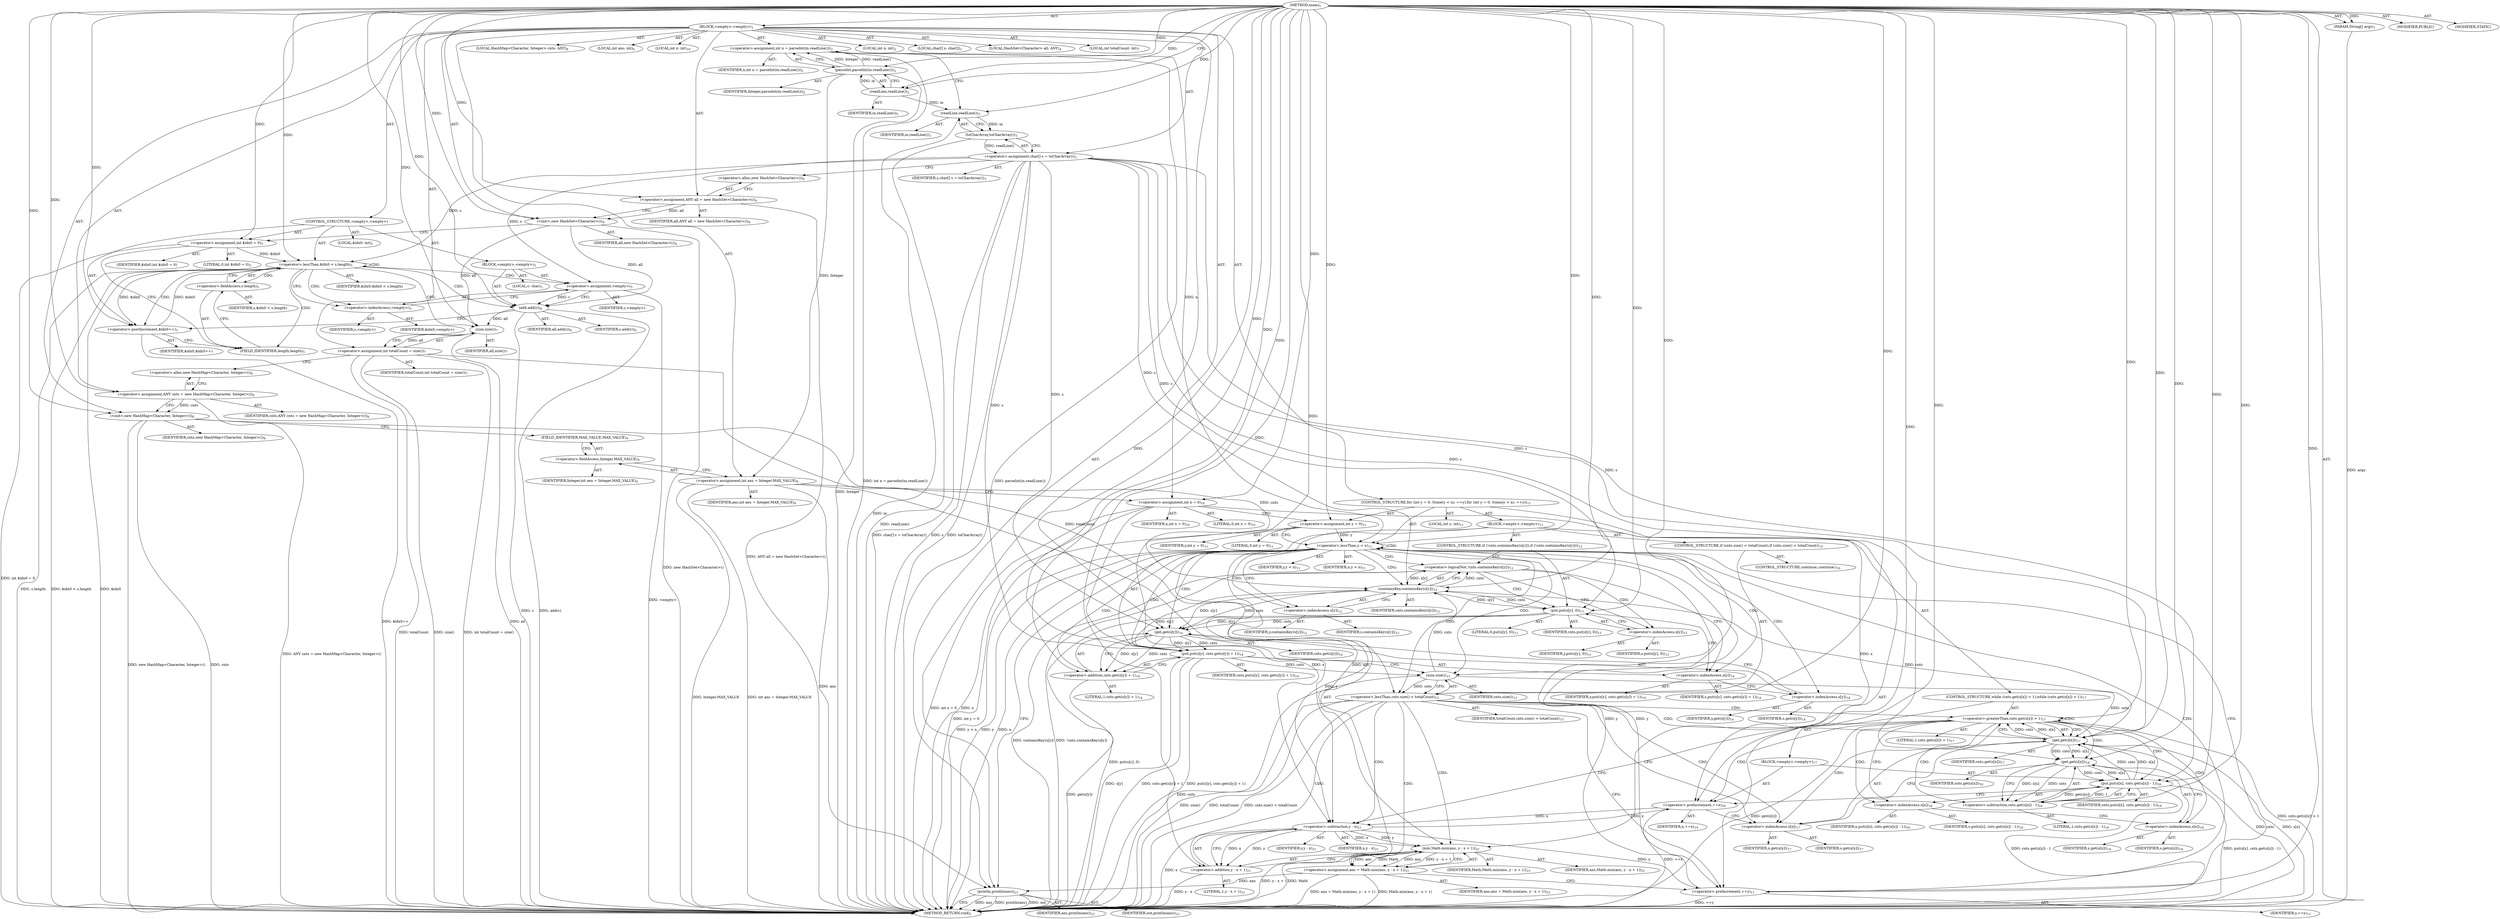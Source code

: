 digraph "main" {  
"21" [label = <(METHOD,main)<SUB>1</SUB>> ]
"22" [label = <(PARAM,String[] args)<SUB>1</SUB>> ]
"23" [label = <(BLOCK,&lt;empty&gt;,&lt;empty&gt;)<SUB>1</SUB>> ]
"24" [label = <(LOCAL,int n: int)<SUB>2</SUB>> ]
"25" [label = <(&lt;operator&gt;.assignment,int n = parseInt(in.readLine()))<SUB>2</SUB>> ]
"26" [label = <(IDENTIFIER,n,int n = parseInt(in.readLine()))<SUB>2</SUB>> ]
"27" [label = <(parseInt,parseInt(in.readLine()))<SUB>2</SUB>> ]
"28" [label = <(IDENTIFIER,Integer,parseInt(in.readLine()))<SUB>2</SUB>> ]
"29" [label = <(readLine,readLine())<SUB>2</SUB>> ]
"30" [label = <(IDENTIFIER,in,readLine())<SUB>2</SUB>> ]
"31" [label = <(LOCAL,char[] s: char[])<SUB>3</SUB>> ]
"32" [label = <(&lt;operator&gt;.assignment,char[] s = toCharArray())<SUB>3</SUB>> ]
"33" [label = <(IDENTIFIER,s,char[] s = toCharArray())<SUB>3</SUB>> ]
"34" [label = <(toCharArray,toCharArray())<SUB>3</SUB>> ]
"35" [label = <(readLine,readLine())<SUB>3</SUB>> ]
"36" [label = <(IDENTIFIER,in,readLine())<SUB>3</SUB>> ]
"4" [label = <(LOCAL,HashSet&lt;Character&gt; all: ANY)<SUB>4</SUB>> ]
"37" [label = <(&lt;operator&gt;.assignment,ANY all = new HashSet&lt;Character&gt;())<SUB>4</SUB>> ]
"38" [label = <(IDENTIFIER,all,ANY all = new HashSet&lt;Character&gt;())<SUB>4</SUB>> ]
"39" [label = <(&lt;operator&gt;.alloc,new HashSet&lt;Character&gt;())<SUB>4</SUB>> ]
"40" [label = <(&lt;init&gt;,new HashSet&lt;Character&gt;())<SUB>4</SUB>> ]
"3" [label = <(IDENTIFIER,all,new HashSet&lt;Character&gt;())<SUB>4</SUB>> ]
"41" [label = <(CONTROL_STRUCTURE,&lt;empty&gt;,&lt;empty&gt;)> ]
"42" [label = <(LOCAL,$idx0: int)<SUB>5</SUB>> ]
"43" [label = <(&lt;operator&gt;.assignment,int $idx0 = 0)<SUB>5</SUB>> ]
"44" [label = <(IDENTIFIER,$idx0,int $idx0 = 0)> ]
"45" [label = <(LITERAL,0,int $idx0 = 0)<SUB>5</SUB>> ]
"46" [label = <(&lt;operator&gt;.lessThan,$idx0 &lt; s.length)<SUB>5</SUB>> ]
"47" [label = <(IDENTIFIER,$idx0,$idx0 &lt; s.length)> ]
"48" [label = <(&lt;operator&gt;.fieldAccess,s.length)<SUB>5</SUB>> ]
"49" [label = <(IDENTIFIER,s,$idx0 &lt; s.length)> ]
"50" [label = <(FIELD_IDENTIFIER,length,length)<SUB>5</SUB>> ]
"51" [label = <(&lt;operator&gt;.postIncrement,$idx0++)<SUB>5</SUB>> ]
"52" [label = <(IDENTIFIER,$idx0,$idx0++)> ]
"53" [label = <(BLOCK,&lt;empty&gt;,&lt;empty&gt;)<SUB>5</SUB>> ]
"54" [label = <(LOCAL,c: char)<SUB>5</SUB>> ]
"55" [label = <(&lt;operator&gt;.assignment,&lt;empty&gt;)<SUB>5</SUB>> ]
"56" [label = <(IDENTIFIER,c,&lt;empty&gt;)> ]
"57" [label = <(&lt;operator&gt;.indexAccess,&lt;empty&gt;)<SUB>5</SUB>> ]
"58" [label = <(IDENTIFIER,s,&lt;empty&gt;)> ]
"59" [label = <(IDENTIFIER,$idx0,&lt;empty&gt;)> ]
"60" [label = <(add,add(c))<SUB>6</SUB>> ]
"61" [label = <(IDENTIFIER,all,add(c))<SUB>6</SUB>> ]
"62" [label = <(IDENTIFIER,c,add(c))<SUB>6</SUB>> ]
"63" [label = <(LOCAL,int totalCount: int)<SUB>7</SUB>> ]
"64" [label = <(&lt;operator&gt;.assignment,int totalCount = size())<SUB>7</SUB>> ]
"65" [label = <(IDENTIFIER,totalCount,int totalCount = size())<SUB>7</SUB>> ]
"66" [label = <(size,size())<SUB>7</SUB>> ]
"67" [label = <(IDENTIFIER,all,size())<SUB>7</SUB>> ]
"6" [label = <(LOCAL,HashMap&lt;Character, Integer&gt; cnts: ANY)<SUB>8</SUB>> ]
"68" [label = <(&lt;operator&gt;.assignment,ANY cnts = new HashMap&lt;Character, Integer&gt;())<SUB>8</SUB>> ]
"69" [label = <(IDENTIFIER,cnts,ANY cnts = new HashMap&lt;Character, Integer&gt;())<SUB>8</SUB>> ]
"70" [label = <(&lt;operator&gt;.alloc,new HashMap&lt;Character, Integer&gt;())<SUB>8</SUB>> ]
"71" [label = <(&lt;init&gt;,new HashMap&lt;Character, Integer&gt;())<SUB>8</SUB>> ]
"5" [label = <(IDENTIFIER,cnts,new HashMap&lt;Character, Integer&gt;())<SUB>8</SUB>> ]
"72" [label = <(LOCAL,int ans: int)<SUB>9</SUB>> ]
"73" [label = <(&lt;operator&gt;.assignment,int ans = Integer.MAX_VALUE)<SUB>9</SUB>> ]
"74" [label = <(IDENTIFIER,ans,int ans = Integer.MAX_VALUE)<SUB>9</SUB>> ]
"75" [label = <(&lt;operator&gt;.fieldAccess,Integer.MAX_VALUE)<SUB>9</SUB>> ]
"76" [label = <(IDENTIFIER,Integer,int ans = Integer.MAX_VALUE)<SUB>9</SUB>> ]
"77" [label = <(FIELD_IDENTIFIER,MAX_VALUE,MAX_VALUE)<SUB>9</SUB>> ]
"78" [label = <(LOCAL,int x: int)<SUB>10</SUB>> ]
"79" [label = <(&lt;operator&gt;.assignment,int x = 0)<SUB>10</SUB>> ]
"80" [label = <(IDENTIFIER,x,int x = 0)<SUB>10</SUB>> ]
"81" [label = <(LITERAL,0,int x = 0)<SUB>10</SUB>> ]
"82" [label = <(CONTROL_STRUCTURE,for (int y = 0; Some(y &lt; n); ++y),for (int y = 0; Some(y &lt; n); ++y))<SUB>11</SUB>> ]
"83" [label = <(LOCAL,int y: int)<SUB>11</SUB>> ]
"84" [label = <(&lt;operator&gt;.assignment,int y = 0)<SUB>11</SUB>> ]
"85" [label = <(IDENTIFIER,y,int y = 0)<SUB>11</SUB>> ]
"86" [label = <(LITERAL,0,int y = 0)<SUB>11</SUB>> ]
"87" [label = <(&lt;operator&gt;.lessThan,y &lt; n)<SUB>11</SUB>> ]
"88" [label = <(IDENTIFIER,y,y &lt; n)<SUB>11</SUB>> ]
"89" [label = <(IDENTIFIER,n,y &lt; n)<SUB>11</SUB>> ]
"90" [label = <(&lt;operator&gt;.preIncrement,++y)<SUB>11</SUB>> ]
"91" [label = <(IDENTIFIER,y,++y)<SUB>11</SUB>> ]
"92" [label = <(BLOCK,&lt;empty&gt;,&lt;empty&gt;)<SUB>11</SUB>> ]
"93" [label = <(CONTROL_STRUCTURE,if (!cnts.containsKey(s[y])),if (!cnts.containsKey(s[y])))<SUB>12</SUB>> ]
"94" [label = <(&lt;operator&gt;.logicalNot,!cnts.containsKey(s[y]))<SUB>12</SUB>> ]
"95" [label = <(containsKey,containsKey(s[y]))<SUB>12</SUB>> ]
"96" [label = <(IDENTIFIER,cnts,containsKey(s[y]))<SUB>12</SUB>> ]
"97" [label = <(&lt;operator&gt;.indexAccess,s[y])<SUB>12</SUB>> ]
"98" [label = <(IDENTIFIER,s,containsKey(s[y]))<SUB>12</SUB>> ]
"99" [label = <(IDENTIFIER,y,containsKey(s[y]))<SUB>12</SUB>> ]
"100" [label = <(put,put(s[y], 0))<SUB>13</SUB>> ]
"101" [label = <(IDENTIFIER,cnts,put(s[y], 0))<SUB>13</SUB>> ]
"102" [label = <(&lt;operator&gt;.indexAccess,s[y])<SUB>13</SUB>> ]
"103" [label = <(IDENTIFIER,s,put(s[y], 0))<SUB>13</SUB>> ]
"104" [label = <(IDENTIFIER,y,put(s[y], 0))<SUB>13</SUB>> ]
"105" [label = <(LITERAL,0,put(s[y], 0))<SUB>13</SUB>> ]
"106" [label = <(put,put(s[y], cnts.get(s[y]) + 1))<SUB>14</SUB>> ]
"107" [label = <(IDENTIFIER,cnts,put(s[y], cnts.get(s[y]) + 1))<SUB>14</SUB>> ]
"108" [label = <(&lt;operator&gt;.indexAccess,s[y])<SUB>14</SUB>> ]
"109" [label = <(IDENTIFIER,s,put(s[y], cnts.get(s[y]) + 1))<SUB>14</SUB>> ]
"110" [label = <(IDENTIFIER,y,put(s[y], cnts.get(s[y]) + 1))<SUB>14</SUB>> ]
"111" [label = <(&lt;operator&gt;.addition,cnts.get(s[y]) + 1)<SUB>14</SUB>> ]
"112" [label = <(get,get(s[y]))<SUB>14</SUB>> ]
"113" [label = <(IDENTIFIER,cnts,get(s[y]))<SUB>14</SUB>> ]
"114" [label = <(&lt;operator&gt;.indexAccess,s[y])<SUB>14</SUB>> ]
"115" [label = <(IDENTIFIER,s,get(s[y]))<SUB>14</SUB>> ]
"116" [label = <(IDENTIFIER,y,get(s[y]))<SUB>14</SUB>> ]
"117" [label = <(LITERAL,1,cnts.get(s[y]) + 1)<SUB>14</SUB>> ]
"118" [label = <(CONTROL_STRUCTURE,if (cnts.size() &lt; totalCount),if (cnts.size() &lt; totalCount))<SUB>15</SUB>> ]
"119" [label = <(&lt;operator&gt;.lessThan,cnts.size() &lt; totalCount)<SUB>15</SUB>> ]
"120" [label = <(size,size())<SUB>15</SUB>> ]
"121" [label = <(IDENTIFIER,cnts,size())<SUB>15</SUB>> ]
"122" [label = <(IDENTIFIER,totalCount,cnts.size() &lt; totalCount)<SUB>15</SUB>> ]
"123" [label = <(CONTROL_STRUCTURE,continue;,continue;)<SUB>16</SUB>> ]
"124" [label = <(CONTROL_STRUCTURE,while (cnts.get(s[x]) &gt; 1),while (cnts.get(s[x]) &gt; 1))<SUB>17</SUB>> ]
"125" [label = <(&lt;operator&gt;.greaterThan,cnts.get(s[x]) &gt; 1)<SUB>17</SUB>> ]
"126" [label = <(get,get(s[x]))<SUB>17</SUB>> ]
"127" [label = <(IDENTIFIER,cnts,get(s[x]))<SUB>17</SUB>> ]
"128" [label = <(&lt;operator&gt;.indexAccess,s[x])<SUB>17</SUB>> ]
"129" [label = <(IDENTIFIER,s,get(s[x]))<SUB>17</SUB>> ]
"130" [label = <(IDENTIFIER,x,get(s[x]))<SUB>17</SUB>> ]
"131" [label = <(LITERAL,1,cnts.get(s[x]) &gt; 1)<SUB>17</SUB>> ]
"132" [label = <(BLOCK,&lt;empty&gt;,&lt;empty&gt;)<SUB>17</SUB>> ]
"133" [label = <(put,put(s[x], cnts.get(s[x]) - 1))<SUB>18</SUB>> ]
"134" [label = <(IDENTIFIER,cnts,put(s[x], cnts.get(s[x]) - 1))<SUB>18</SUB>> ]
"135" [label = <(&lt;operator&gt;.indexAccess,s[x])<SUB>18</SUB>> ]
"136" [label = <(IDENTIFIER,s,put(s[x], cnts.get(s[x]) - 1))<SUB>18</SUB>> ]
"137" [label = <(IDENTIFIER,x,put(s[x], cnts.get(s[x]) - 1))<SUB>18</SUB>> ]
"138" [label = <(&lt;operator&gt;.subtraction,cnts.get(s[x]) - 1)<SUB>18</SUB>> ]
"139" [label = <(get,get(s[x]))<SUB>18</SUB>> ]
"140" [label = <(IDENTIFIER,cnts,get(s[x]))<SUB>18</SUB>> ]
"141" [label = <(&lt;operator&gt;.indexAccess,s[x])<SUB>18</SUB>> ]
"142" [label = <(IDENTIFIER,s,get(s[x]))<SUB>18</SUB>> ]
"143" [label = <(IDENTIFIER,x,get(s[x]))<SUB>18</SUB>> ]
"144" [label = <(LITERAL,1,cnts.get(s[x]) - 1)<SUB>18</SUB>> ]
"145" [label = <(&lt;operator&gt;.preIncrement,++x)<SUB>19</SUB>> ]
"146" [label = <(IDENTIFIER,x,++x)<SUB>19</SUB>> ]
"147" [label = <(&lt;operator&gt;.assignment,ans = Math.min(ans, y - x + 1))<SUB>21</SUB>> ]
"148" [label = <(IDENTIFIER,ans,ans = Math.min(ans, y - x + 1))<SUB>21</SUB>> ]
"149" [label = <(min,Math.min(ans, y - x + 1))<SUB>21</SUB>> ]
"150" [label = <(IDENTIFIER,Math,Math.min(ans, y - x + 1))<SUB>21</SUB>> ]
"151" [label = <(IDENTIFIER,ans,Math.min(ans, y - x + 1))<SUB>21</SUB>> ]
"152" [label = <(&lt;operator&gt;.addition,y - x + 1)<SUB>21</SUB>> ]
"153" [label = <(&lt;operator&gt;.subtraction,y - x)<SUB>21</SUB>> ]
"154" [label = <(IDENTIFIER,y,y - x)<SUB>21</SUB>> ]
"155" [label = <(IDENTIFIER,x,y - x)<SUB>21</SUB>> ]
"156" [label = <(LITERAL,1,y - x + 1)<SUB>21</SUB>> ]
"157" [label = <(println,println(ans))<SUB>23</SUB>> ]
"158" [label = <(IDENTIFIER,out,println(ans))<SUB>23</SUB>> ]
"159" [label = <(IDENTIFIER,ans,println(ans))<SUB>23</SUB>> ]
"160" [label = <(MODIFIER,PUBLIC)> ]
"161" [label = <(MODIFIER,STATIC)> ]
"162" [label = <(METHOD_RETURN,void)<SUB>1</SUB>> ]
  "21" -> "22"  [ label = "AST: "] 
  "21" -> "23"  [ label = "AST: "] 
  "21" -> "160"  [ label = "AST: "] 
  "21" -> "161"  [ label = "AST: "] 
  "21" -> "162"  [ label = "AST: "] 
  "23" -> "24"  [ label = "AST: "] 
  "23" -> "25"  [ label = "AST: "] 
  "23" -> "31"  [ label = "AST: "] 
  "23" -> "32"  [ label = "AST: "] 
  "23" -> "4"  [ label = "AST: "] 
  "23" -> "37"  [ label = "AST: "] 
  "23" -> "40"  [ label = "AST: "] 
  "23" -> "41"  [ label = "AST: "] 
  "23" -> "63"  [ label = "AST: "] 
  "23" -> "64"  [ label = "AST: "] 
  "23" -> "6"  [ label = "AST: "] 
  "23" -> "68"  [ label = "AST: "] 
  "23" -> "71"  [ label = "AST: "] 
  "23" -> "72"  [ label = "AST: "] 
  "23" -> "73"  [ label = "AST: "] 
  "23" -> "78"  [ label = "AST: "] 
  "23" -> "79"  [ label = "AST: "] 
  "23" -> "82"  [ label = "AST: "] 
  "23" -> "157"  [ label = "AST: "] 
  "25" -> "26"  [ label = "AST: "] 
  "25" -> "27"  [ label = "AST: "] 
  "27" -> "28"  [ label = "AST: "] 
  "27" -> "29"  [ label = "AST: "] 
  "29" -> "30"  [ label = "AST: "] 
  "32" -> "33"  [ label = "AST: "] 
  "32" -> "34"  [ label = "AST: "] 
  "34" -> "35"  [ label = "AST: "] 
  "35" -> "36"  [ label = "AST: "] 
  "37" -> "38"  [ label = "AST: "] 
  "37" -> "39"  [ label = "AST: "] 
  "40" -> "3"  [ label = "AST: "] 
  "41" -> "42"  [ label = "AST: "] 
  "41" -> "43"  [ label = "AST: "] 
  "41" -> "46"  [ label = "AST: "] 
  "41" -> "51"  [ label = "AST: "] 
  "41" -> "53"  [ label = "AST: "] 
  "43" -> "44"  [ label = "AST: "] 
  "43" -> "45"  [ label = "AST: "] 
  "46" -> "47"  [ label = "AST: "] 
  "46" -> "48"  [ label = "AST: "] 
  "48" -> "49"  [ label = "AST: "] 
  "48" -> "50"  [ label = "AST: "] 
  "51" -> "52"  [ label = "AST: "] 
  "53" -> "54"  [ label = "AST: "] 
  "53" -> "55"  [ label = "AST: "] 
  "53" -> "60"  [ label = "AST: "] 
  "55" -> "56"  [ label = "AST: "] 
  "55" -> "57"  [ label = "AST: "] 
  "57" -> "58"  [ label = "AST: "] 
  "57" -> "59"  [ label = "AST: "] 
  "60" -> "61"  [ label = "AST: "] 
  "60" -> "62"  [ label = "AST: "] 
  "64" -> "65"  [ label = "AST: "] 
  "64" -> "66"  [ label = "AST: "] 
  "66" -> "67"  [ label = "AST: "] 
  "68" -> "69"  [ label = "AST: "] 
  "68" -> "70"  [ label = "AST: "] 
  "71" -> "5"  [ label = "AST: "] 
  "73" -> "74"  [ label = "AST: "] 
  "73" -> "75"  [ label = "AST: "] 
  "75" -> "76"  [ label = "AST: "] 
  "75" -> "77"  [ label = "AST: "] 
  "79" -> "80"  [ label = "AST: "] 
  "79" -> "81"  [ label = "AST: "] 
  "82" -> "83"  [ label = "AST: "] 
  "82" -> "84"  [ label = "AST: "] 
  "82" -> "87"  [ label = "AST: "] 
  "82" -> "90"  [ label = "AST: "] 
  "82" -> "92"  [ label = "AST: "] 
  "84" -> "85"  [ label = "AST: "] 
  "84" -> "86"  [ label = "AST: "] 
  "87" -> "88"  [ label = "AST: "] 
  "87" -> "89"  [ label = "AST: "] 
  "90" -> "91"  [ label = "AST: "] 
  "92" -> "93"  [ label = "AST: "] 
  "92" -> "106"  [ label = "AST: "] 
  "92" -> "118"  [ label = "AST: "] 
  "92" -> "124"  [ label = "AST: "] 
  "92" -> "147"  [ label = "AST: "] 
  "93" -> "94"  [ label = "AST: "] 
  "93" -> "100"  [ label = "AST: "] 
  "94" -> "95"  [ label = "AST: "] 
  "95" -> "96"  [ label = "AST: "] 
  "95" -> "97"  [ label = "AST: "] 
  "97" -> "98"  [ label = "AST: "] 
  "97" -> "99"  [ label = "AST: "] 
  "100" -> "101"  [ label = "AST: "] 
  "100" -> "102"  [ label = "AST: "] 
  "100" -> "105"  [ label = "AST: "] 
  "102" -> "103"  [ label = "AST: "] 
  "102" -> "104"  [ label = "AST: "] 
  "106" -> "107"  [ label = "AST: "] 
  "106" -> "108"  [ label = "AST: "] 
  "106" -> "111"  [ label = "AST: "] 
  "108" -> "109"  [ label = "AST: "] 
  "108" -> "110"  [ label = "AST: "] 
  "111" -> "112"  [ label = "AST: "] 
  "111" -> "117"  [ label = "AST: "] 
  "112" -> "113"  [ label = "AST: "] 
  "112" -> "114"  [ label = "AST: "] 
  "114" -> "115"  [ label = "AST: "] 
  "114" -> "116"  [ label = "AST: "] 
  "118" -> "119"  [ label = "AST: "] 
  "118" -> "123"  [ label = "AST: "] 
  "119" -> "120"  [ label = "AST: "] 
  "119" -> "122"  [ label = "AST: "] 
  "120" -> "121"  [ label = "AST: "] 
  "124" -> "125"  [ label = "AST: "] 
  "124" -> "132"  [ label = "AST: "] 
  "125" -> "126"  [ label = "AST: "] 
  "125" -> "131"  [ label = "AST: "] 
  "126" -> "127"  [ label = "AST: "] 
  "126" -> "128"  [ label = "AST: "] 
  "128" -> "129"  [ label = "AST: "] 
  "128" -> "130"  [ label = "AST: "] 
  "132" -> "133"  [ label = "AST: "] 
  "132" -> "145"  [ label = "AST: "] 
  "133" -> "134"  [ label = "AST: "] 
  "133" -> "135"  [ label = "AST: "] 
  "133" -> "138"  [ label = "AST: "] 
  "135" -> "136"  [ label = "AST: "] 
  "135" -> "137"  [ label = "AST: "] 
  "138" -> "139"  [ label = "AST: "] 
  "138" -> "144"  [ label = "AST: "] 
  "139" -> "140"  [ label = "AST: "] 
  "139" -> "141"  [ label = "AST: "] 
  "141" -> "142"  [ label = "AST: "] 
  "141" -> "143"  [ label = "AST: "] 
  "145" -> "146"  [ label = "AST: "] 
  "147" -> "148"  [ label = "AST: "] 
  "147" -> "149"  [ label = "AST: "] 
  "149" -> "150"  [ label = "AST: "] 
  "149" -> "151"  [ label = "AST: "] 
  "149" -> "152"  [ label = "AST: "] 
  "152" -> "153"  [ label = "AST: "] 
  "152" -> "156"  [ label = "AST: "] 
  "153" -> "154"  [ label = "AST: "] 
  "153" -> "155"  [ label = "AST: "] 
  "157" -> "158"  [ label = "AST: "] 
  "157" -> "159"  [ label = "AST: "] 
  "25" -> "35"  [ label = "CFG: "] 
  "32" -> "39"  [ label = "CFG: "] 
  "37" -> "40"  [ label = "CFG: "] 
  "40" -> "43"  [ label = "CFG: "] 
  "64" -> "70"  [ label = "CFG: "] 
  "68" -> "71"  [ label = "CFG: "] 
  "71" -> "77"  [ label = "CFG: "] 
  "73" -> "79"  [ label = "CFG: "] 
  "79" -> "84"  [ label = "CFG: "] 
  "157" -> "162"  [ label = "CFG: "] 
  "27" -> "25"  [ label = "CFG: "] 
  "34" -> "32"  [ label = "CFG: "] 
  "39" -> "37"  [ label = "CFG: "] 
  "43" -> "50"  [ label = "CFG: "] 
  "46" -> "57"  [ label = "CFG: "] 
  "46" -> "66"  [ label = "CFG: "] 
  "51" -> "50"  [ label = "CFG: "] 
  "66" -> "64"  [ label = "CFG: "] 
  "70" -> "68"  [ label = "CFG: "] 
  "75" -> "73"  [ label = "CFG: "] 
  "84" -> "87"  [ label = "CFG: "] 
  "87" -> "97"  [ label = "CFG: "] 
  "87" -> "157"  [ label = "CFG: "] 
  "90" -> "87"  [ label = "CFG: "] 
  "29" -> "27"  [ label = "CFG: "] 
  "35" -> "34"  [ label = "CFG: "] 
  "48" -> "46"  [ label = "CFG: "] 
  "55" -> "60"  [ label = "CFG: "] 
  "60" -> "51"  [ label = "CFG: "] 
  "77" -> "75"  [ label = "CFG: "] 
  "106" -> "120"  [ label = "CFG: "] 
  "147" -> "90"  [ label = "CFG: "] 
  "50" -> "48"  [ label = "CFG: "] 
  "57" -> "55"  [ label = "CFG: "] 
  "94" -> "102"  [ label = "CFG: "] 
  "94" -> "108"  [ label = "CFG: "] 
  "100" -> "108"  [ label = "CFG: "] 
  "108" -> "114"  [ label = "CFG: "] 
  "111" -> "106"  [ label = "CFG: "] 
  "119" -> "90"  [ label = "CFG: "] 
  "119" -> "128"  [ label = "CFG: "] 
  "125" -> "135"  [ label = "CFG: "] 
  "125" -> "153"  [ label = "CFG: "] 
  "149" -> "147"  [ label = "CFG: "] 
  "95" -> "94"  [ label = "CFG: "] 
  "102" -> "100"  [ label = "CFG: "] 
  "112" -> "111"  [ label = "CFG: "] 
  "120" -> "119"  [ label = "CFG: "] 
  "126" -> "125"  [ label = "CFG: "] 
  "133" -> "145"  [ label = "CFG: "] 
  "145" -> "128"  [ label = "CFG: "] 
  "152" -> "149"  [ label = "CFG: "] 
  "97" -> "95"  [ label = "CFG: "] 
  "114" -> "112"  [ label = "CFG: "] 
  "128" -> "126"  [ label = "CFG: "] 
  "135" -> "141"  [ label = "CFG: "] 
  "138" -> "133"  [ label = "CFG: "] 
  "153" -> "152"  [ label = "CFG: "] 
  "139" -> "138"  [ label = "CFG: "] 
  "141" -> "139"  [ label = "CFG: "] 
  "21" -> "29"  [ label = "CFG: "] 
  "22" -> "162"  [ label = "DDG: args"] 
  "27" -> "162"  [ label = "DDG: Integer"] 
  "25" -> "162"  [ label = "DDG: parseInt(in.readLine())"] 
  "25" -> "162"  [ label = "DDG: int n = parseInt(in.readLine())"] 
  "32" -> "162"  [ label = "DDG: s"] 
  "35" -> "162"  [ label = "DDG: in"] 
  "34" -> "162"  [ label = "DDG: readLine()"] 
  "32" -> "162"  [ label = "DDG: toCharArray()"] 
  "32" -> "162"  [ label = "DDG: char[] s = toCharArray()"] 
  "37" -> "162"  [ label = "DDG: ANY all = new HashSet&lt;Character&gt;()"] 
  "40" -> "162"  [ label = "DDG: new HashSet&lt;Character&gt;()"] 
  "43" -> "162"  [ label = "DDG: int $idx0 = 0"] 
  "46" -> "162"  [ label = "DDG: $idx0"] 
  "46" -> "162"  [ label = "DDG: s.length"] 
  "46" -> "162"  [ label = "DDG: $idx0 &lt; s.length"] 
  "64" -> "162"  [ label = "DDG: totalCount"] 
  "66" -> "162"  [ label = "DDG: all"] 
  "64" -> "162"  [ label = "DDG: size()"] 
  "64" -> "162"  [ label = "DDG: int totalCount = size()"] 
  "68" -> "162"  [ label = "DDG: ANY cnts = new HashMap&lt;Character, Integer&gt;()"] 
  "71" -> "162"  [ label = "DDG: cnts"] 
  "71" -> "162"  [ label = "DDG: new HashMap&lt;Character, Integer&gt;()"] 
  "73" -> "162"  [ label = "DDG: Integer.MAX_VALUE"] 
  "73" -> "162"  [ label = "DDG: int ans = Integer.MAX_VALUE"] 
  "79" -> "162"  [ label = "DDG: x"] 
  "79" -> "162"  [ label = "DDG: int x = 0"] 
  "84" -> "162"  [ label = "DDG: int y = 0"] 
  "87" -> "162"  [ label = "DDG: y"] 
  "87" -> "162"  [ label = "DDG: n"] 
  "87" -> "162"  [ label = "DDG: y &lt; n"] 
  "157" -> "162"  [ label = "DDG: ans"] 
  "157" -> "162"  [ label = "DDG: println(ans)"] 
  "94" -> "162"  [ label = "DDG: containsKey(s[y])"] 
  "94" -> "162"  [ label = "DDG: !cnts.containsKey(s[y])"] 
  "100" -> "162"  [ label = "DDG: put(s[y], 0)"] 
  "106" -> "162"  [ label = "DDG: s[y]"] 
  "111" -> "162"  [ label = "DDG: get(s[y])"] 
  "106" -> "162"  [ label = "DDG: cnts.get(s[y]) + 1"] 
  "106" -> "162"  [ label = "DDG: put(s[y], cnts.get(s[y]) + 1)"] 
  "120" -> "162"  [ label = "DDG: cnts"] 
  "119" -> "162"  [ label = "DDG: size()"] 
  "119" -> "162"  [ label = "DDG: totalCount"] 
  "119" -> "162"  [ label = "DDG: cnts.size() &lt; totalCount"] 
  "126" -> "162"  [ label = "DDG: cnts"] 
  "126" -> "162"  [ label = "DDG: s[x]"] 
  "125" -> "162"  [ label = "DDG: get(s[x])"] 
  "125" -> "162"  [ label = "DDG: cnts.get(s[x]) &gt; 1"] 
  "153" -> "162"  [ label = "DDG: x"] 
  "152" -> "162"  [ label = "DDG: y - x"] 
  "149" -> "162"  [ label = "DDG: y - x + 1"] 
  "147" -> "162"  [ label = "DDG: Math.min(ans, y - x + 1)"] 
  "147" -> "162"  [ label = "DDG: ans = Math.min(ans, y - x + 1)"] 
  "133" -> "162"  [ label = "DDG: cnts.get(s[x]) - 1"] 
  "133" -> "162"  [ label = "DDG: put(s[x], cnts.get(s[x]) - 1)"] 
  "145" -> "162"  [ label = "DDG: ++x"] 
  "90" -> "162"  [ label = "DDG: ++y"] 
  "55" -> "162"  [ label = "DDG: &lt;empty&gt;"] 
  "60" -> "162"  [ label = "DDG: c"] 
  "60" -> "162"  [ label = "DDG: add(c)"] 
  "51" -> "162"  [ label = "DDG: $idx0++"] 
  "157" -> "162"  [ label = "DDG: out"] 
  "149" -> "162"  [ label = "DDG: Math"] 
  "21" -> "22"  [ label = "DDG: "] 
  "27" -> "25"  [ label = "DDG: Integer"] 
  "27" -> "25"  [ label = "DDG: readLine()"] 
  "34" -> "32"  [ label = "DDG: readLine()"] 
  "21" -> "37"  [ label = "DDG: "] 
  "66" -> "64"  [ label = "DDG: all"] 
  "21" -> "68"  [ label = "DDG: "] 
  "27" -> "73"  [ label = "DDG: Integer"] 
  "21" -> "79"  [ label = "DDG: "] 
  "37" -> "40"  [ label = "DDG: all"] 
  "21" -> "40"  [ label = "DDG: "] 
  "21" -> "43"  [ label = "DDG: "] 
  "68" -> "71"  [ label = "DDG: cnts"] 
  "21" -> "71"  [ label = "DDG: "] 
  "21" -> "84"  [ label = "DDG: "] 
  "21" -> "157"  [ label = "DDG: "] 
  "73" -> "157"  [ label = "DDG: ans"] 
  "147" -> "157"  [ label = "DDG: ans"] 
  "21" -> "27"  [ label = "DDG: "] 
  "29" -> "27"  [ label = "DDG: in"] 
  "35" -> "34"  [ label = "DDG: in"] 
  "43" -> "46"  [ label = "DDG: $idx0"] 
  "51" -> "46"  [ label = "DDG: $idx0"] 
  "21" -> "46"  [ label = "DDG: "] 
  "32" -> "46"  [ label = "DDG: s"] 
  "46" -> "51"  [ label = "DDG: $idx0"] 
  "21" -> "51"  [ label = "DDG: "] 
  "32" -> "55"  [ label = "DDG: s"] 
  "40" -> "66"  [ label = "DDG: all"] 
  "60" -> "66"  [ label = "DDG: all"] 
  "21" -> "66"  [ label = "DDG: "] 
  "84" -> "87"  [ label = "DDG: y"] 
  "90" -> "87"  [ label = "DDG: y"] 
  "21" -> "87"  [ label = "DDG: "] 
  "25" -> "87"  [ label = "DDG: n"] 
  "87" -> "90"  [ label = "DDG: y"] 
  "153" -> "90"  [ label = "DDG: y"] 
  "21" -> "90"  [ label = "DDG: "] 
  "149" -> "147"  [ label = "DDG: Math"] 
  "149" -> "147"  [ label = "DDG: ans"] 
  "149" -> "147"  [ label = "DDG: y - x + 1"] 
  "21" -> "29"  [ label = "DDG: "] 
  "29" -> "35"  [ label = "DDG: in"] 
  "21" -> "35"  [ label = "DDG: "] 
  "40" -> "60"  [ label = "DDG: all"] 
  "21" -> "60"  [ label = "DDG: "] 
  "55" -> "60"  [ label = "DDG: c"] 
  "112" -> "106"  [ label = "DDG: cnts"] 
  "21" -> "106"  [ label = "DDG: "] 
  "32" -> "106"  [ label = "DDG: s"] 
  "112" -> "106"  [ label = "DDG: s[y]"] 
  "95" -> "94"  [ label = "DDG: cnts"] 
  "95" -> "94"  [ label = "DDG: s[y]"] 
  "95" -> "100"  [ label = "DDG: cnts"] 
  "21" -> "100"  [ label = "DDG: "] 
  "32" -> "100"  [ label = "DDG: s"] 
  "95" -> "100"  [ label = "DDG: s[y]"] 
  "112" -> "111"  [ label = "DDG: cnts"] 
  "112" -> "111"  [ label = "DDG: s[y]"] 
  "21" -> "111"  [ label = "DDG: "] 
  "120" -> "119"  [ label = "DDG: cnts"] 
  "64" -> "119"  [ label = "DDG: totalCount"] 
  "21" -> "119"  [ label = "DDG: "] 
  "126" -> "125"  [ label = "DDG: cnts"] 
  "126" -> "125"  [ label = "DDG: s[x]"] 
  "21" -> "125"  [ label = "DDG: "] 
  "21" -> "149"  [ label = "DDG: "] 
  "73" -> "149"  [ label = "DDG: ans"] 
  "147" -> "149"  [ label = "DDG: ans"] 
  "153" -> "149"  [ label = "DDG: y"] 
  "153" -> "149"  [ label = "DDG: x"] 
  "71" -> "95"  [ label = "DDG: cnts"] 
  "120" -> "95"  [ label = "DDG: cnts"] 
  "126" -> "95"  [ label = "DDG: cnts"] 
  "21" -> "95"  [ label = "DDG: "] 
  "32" -> "95"  [ label = "DDG: s"] 
  "106" -> "95"  [ label = "DDG: s[y]"] 
  "95" -> "112"  [ label = "DDG: cnts"] 
  "100" -> "112"  [ label = "DDG: cnts"] 
  "21" -> "112"  [ label = "DDG: "] 
  "32" -> "112"  [ label = "DDG: s"] 
  "95" -> "112"  [ label = "DDG: s[y]"] 
  "100" -> "112"  [ label = "DDG: s[y]"] 
  "106" -> "120"  [ label = "DDG: cnts"] 
  "21" -> "120"  [ label = "DDG: "] 
  "120" -> "126"  [ label = "DDG: cnts"] 
  "133" -> "126"  [ label = "DDG: cnts"] 
  "21" -> "126"  [ label = "DDG: "] 
  "32" -> "126"  [ label = "DDG: s"] 
  "133" -> "126"  [ label = "DDG: s[x]"] 
  "139" -> "133"  [ label = "DDG: cnts"] 
  "21" -> "133"  [ label = "DDG: "] 
  "32" -> "133"  [ label = "DDG: s"] 
  "139" -> "133"  [ label = "DDG: s[x]"] 
  "138" -> "133"  [ label = "DDG: get(s[x])"] 
  "138" -> "133"  [ label = "DDG: 1"] 
  "79" -> "145"  [ label = "DDG: x"] 
  "153" -> "145"  [ label = "DDG: x"] 
  "21" -> "145"  [ label = "DDG: "] 
  "153" -> "152"  [ label = "DDG: y"] 
  "153" -> "152"  [ label = "DDG: x"] 
  "21" -> "152"  [ label = "DDG: "] 
  "139" -> "138"  [ label = "DDG: cnts"] 
  "139" -> "138"  [ label = "DDG: s[x]"] 
  "21" -> "138"  [ label = "DDG: "] 
  "87" -> "153"  [ label = "DDG: y"] 
  "21" -> "153"  [ label = "DDG: "] 
  "79" -> "153"  [ label = "DDG: x"] 
  "145" -> "153"  [ label = "DDG: x"] 
  "126" -> "139"  [ label = "DDG: cnts"] 
  "21" -> "139"  [ label = "DDG: "] 
  "32" -> "139"  [ label = "DDG: s"] 
  "126" -> "139"  [ label = "DDG: s[x]"] 
  "46" -> "48"  [ label = "CDG: "] 
  "46" -> "60"  [ label = "CDG: "] 
  "46" -> "51"  [ label = "CDG: "] 
  "46" -> "57"  [ label = "CDG: "] 
  "46" -> "46"  [ label = "CDG: "] 
  "46" -> "50"  [ label = "CDG: "] 
  "46" -> "55"  [ label = "CDG: "] 
  "87" -> "94"  [ label = "CDG: "] 
  "87" -> "120"  [ label = "CDG: "] 
  "87" -> "114"  [ label = "CDG: "] 
  "87" -> "119"  [ label = "CDG: "] 
  "87" -> "95"  [ label = "CDG: "] 
  "87" -> "106"  [ label = "CDG: "] 
  "87" -> "87"  [ label = "CDG: "] 
  "87" -> "97"  [ label = "CDG: "] 
  "87" -> "112"  [ label = "CDG: "] 
  "87" -> "90"  [ label = "CDG: "] 
  "87" -> "108"  [ label = "CDG: "] 
  "87" -> "111"  [ label = "CDG: "] 
  "94" -> "102"  [ label = "CDG: "] 
  "94" -> "100"  [ label = "CDG: "] 
  "119" -> "128"  [ label = "CDG: "] 
  "119" -> "149"  [ label = "CDG: "] 
  "119" -> "153"  [ label = "CDG: "] 
  "119" -> "126"  [ label = "CDG: "] 
  "119" -> "152"  [ label = "CDG: "] 
  "119" -> "147"  [ label = "CDG: "] 
  "119" -> "125"  [ label = "CDG: "] 
  "125" -> "141"  [ label = "CDG: "] 
  "125" -> "145"  [ label = "CDG: "] 
  "125" -> "128"  [ label = "CDG: "] 
  "125" -> "138"  [ label = "CDG: "] 
  "125" -> "126"  [ label = "CDG: "] 
  "125" -> "135"  [ label = "CDG: "] 
  "125" -> "139"  [ label = "CDG: "] 
  "125" -> "125"  [ label = "CDG: "] 
  "125" -> "133"  [ label = "CDG: "] 
}
